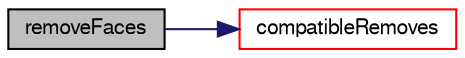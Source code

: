 digraph "removeFaces"
{
  bgcolor="transparent";
  edge [fontname="FreeSans",fontsize="10",labelfontname="FreeSans",labelfontsize="10"];
  node [fontname="FreeSans",fontsize="10",shape=record];
  rankdir="LR";
  Node0 [label="removeFaces",height=0.2,width=0.4,color="black", fillcolor="grey75", style="filled", fontcolor="black"];
  Node0 -> Node1 [color="midnightblue",fontsize="10",style="solid",fontname="FreeSans"];
  Node1 [label="compatibleRemoves",height=0.2,width=0.4,color="red",URL="$a21702.html#af6c2649f4a13659418a764f194a42dc6",tooltip="Find faces including those with cells which have the same mastercell. "];
}
